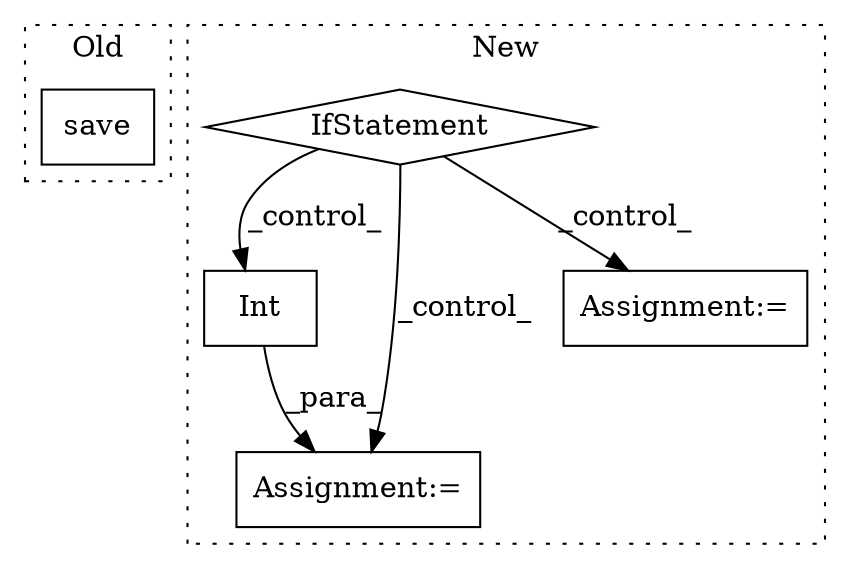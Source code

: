 digraph G {
subgraph cluster0 {
1 [label="save" a="32" s="452,469" l="5,1" shape="box"];
label = "Old";
style="dotted";
}
subgraph cluster1 {
2 [label="Int" a="32" s="566,586" l="4,1" shape="box"];
3 [label="Assignment:=" a="7" s="565" l="1" shape="box"];
4 [label="IfStatement" a="25" s="458,484" l="4,2" shape="diamond"];
5 [label="Assignment:=" a="7" s="925" l="1" shape="box"];
label = "New";
style="dotted";
}
2 -> 3 [label="_para_"];
4 -> 2 [label="_control_"];
4 -> 3 [label="_control_"];
4 -> 5 [label="_control_"];
}